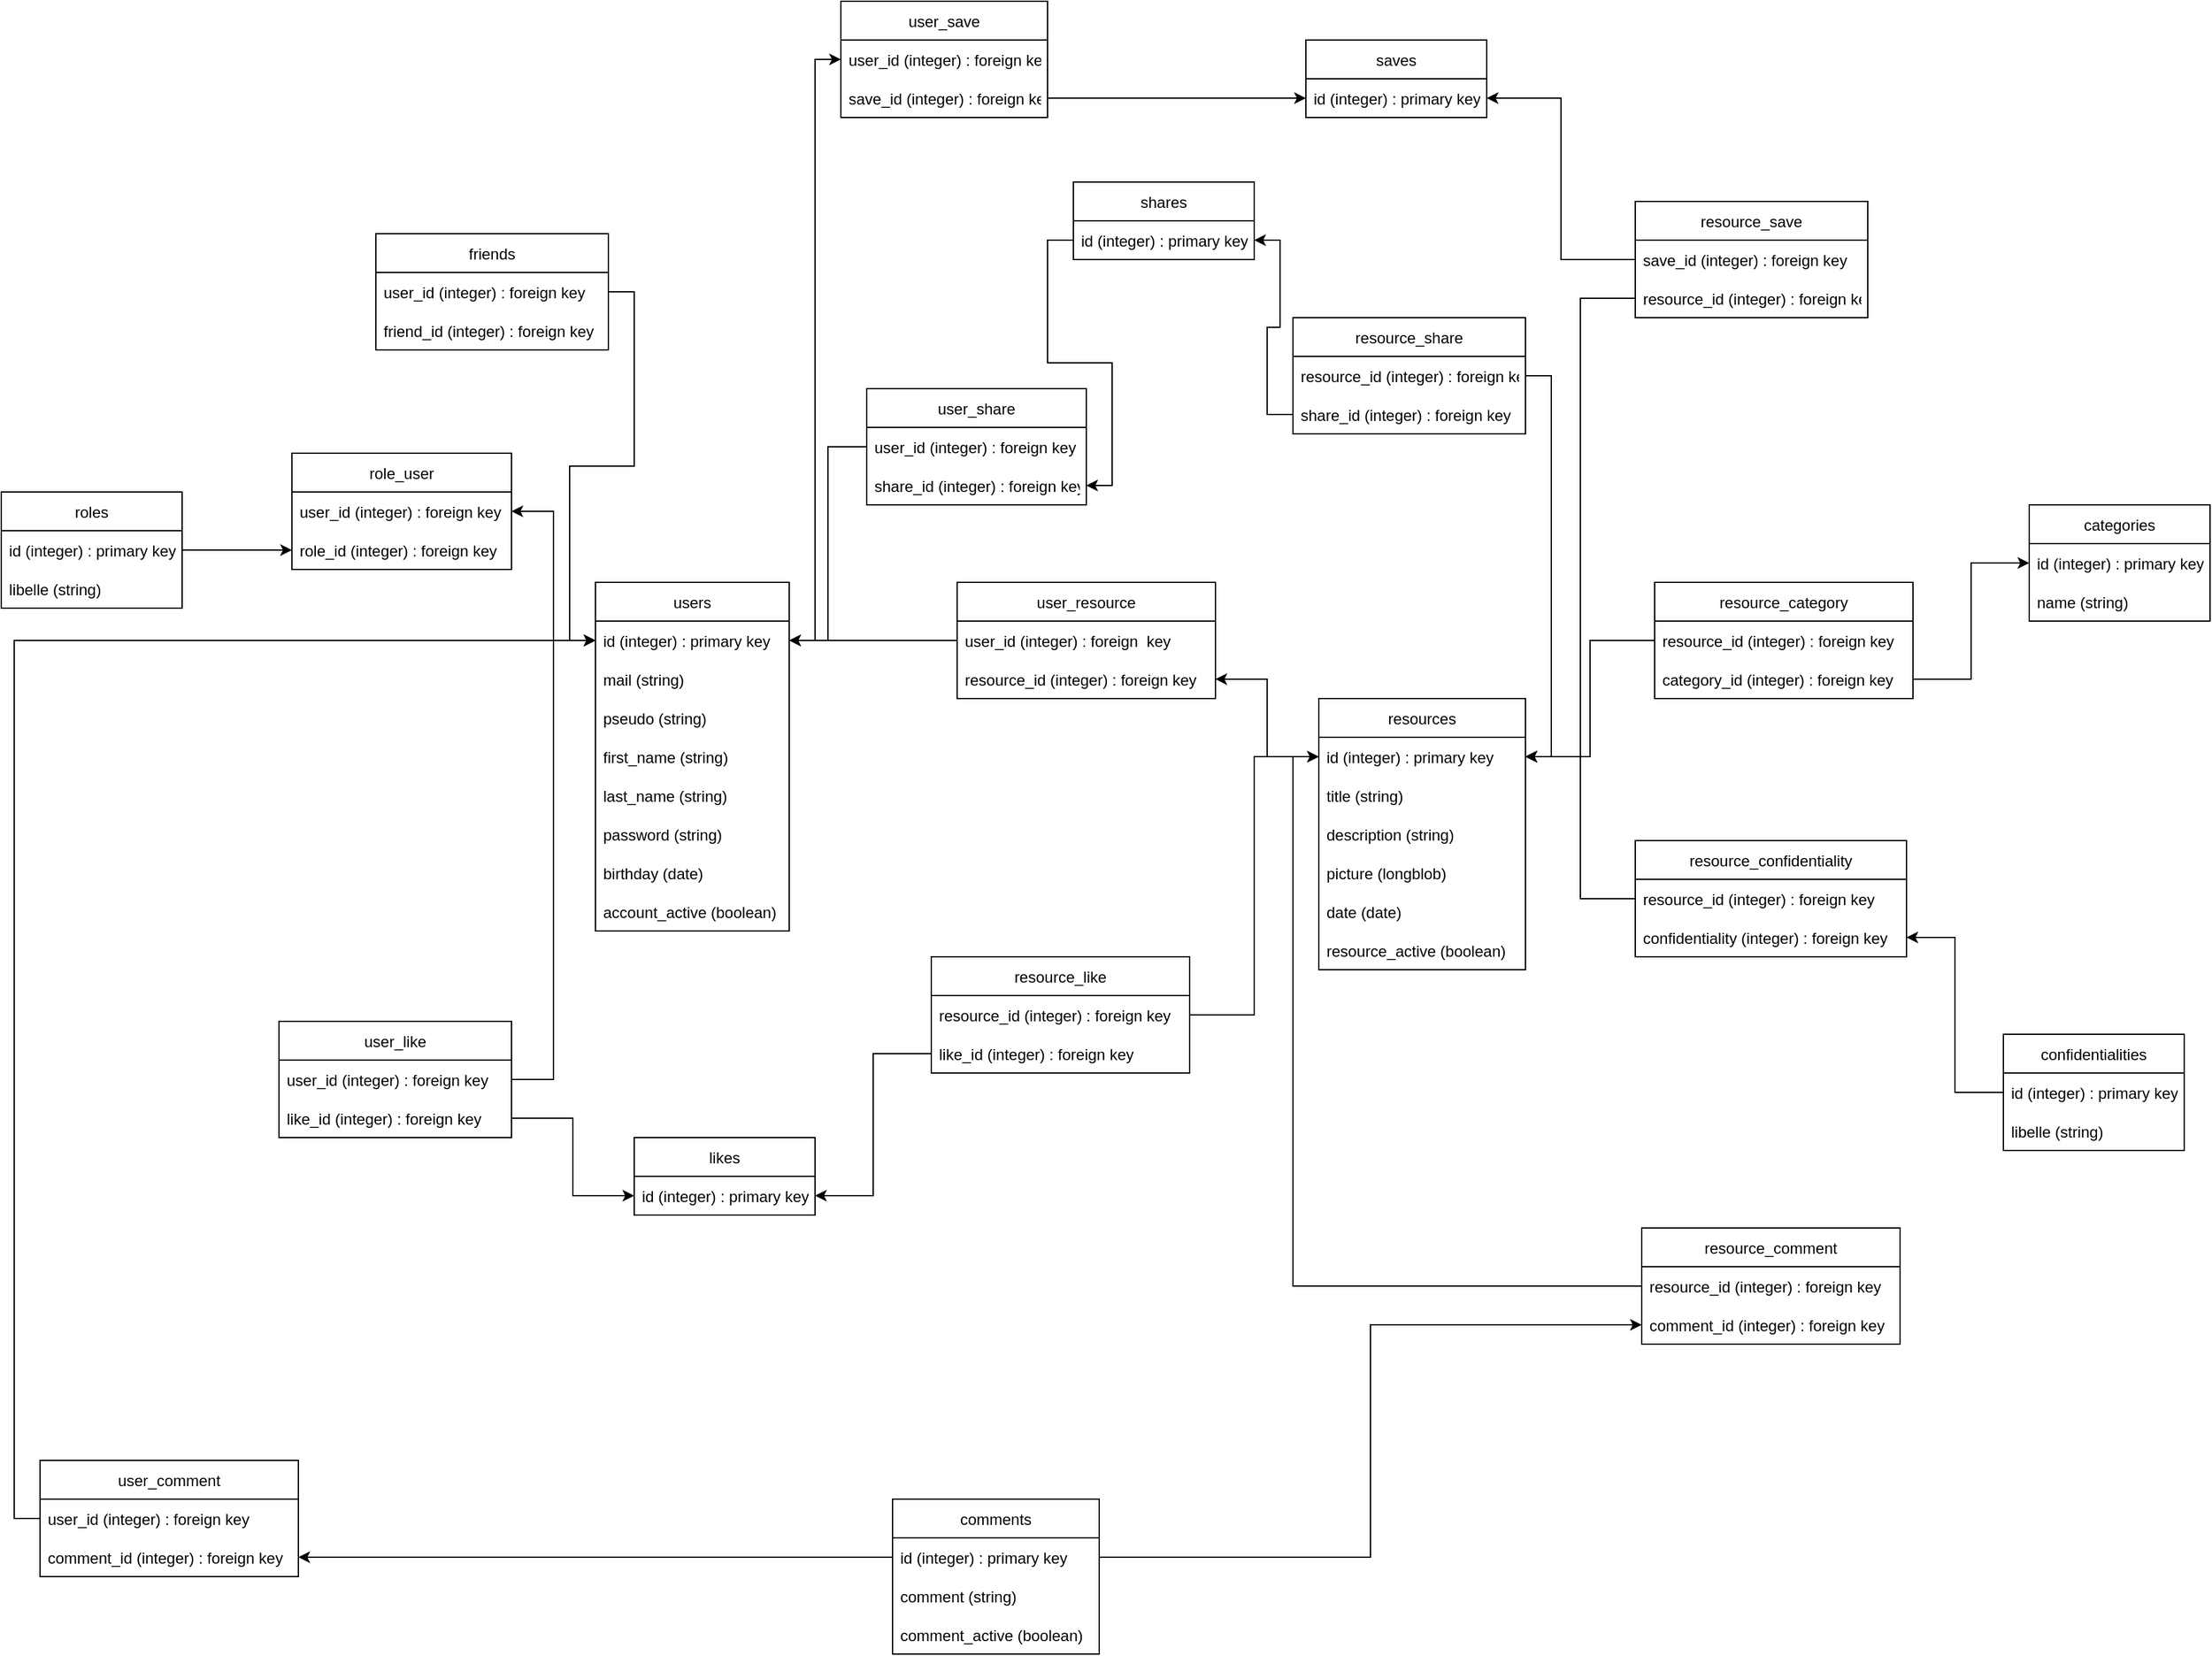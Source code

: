 <mxfile version="20.5.3" type="github">
  <diagram id="yBaHxYRyqihLKzCcpQLK" name="Page-1">
    <mxGraphModel dx="1896" dy="1029" grid="1" gridSize="10" guides="1" tooltips="1" connect="1" arrows="1" fold="1" page="1" pageScale="1" pageWidth="2339" pageHeight="3300" math="0" shadow="0">
      <root>
        <mxCell id="0" />
        <mxCell id="1" parent="0" />
        <mxCell id="g25fQMdyrHoz-TmWsy70-66" value="&#xa;roles&#xa;" style="swimlane;fontStyle=0;childLayout=stackLayout;horizontal=1;startSize=30;horizontalStack=0;resizeParent=1;resizeParentMax=0;resizeLast=0;collapsible=1;marginBottom=0;" parent="1" vertex="1">
          <mxGeometry x="270" y="400" width="140" height="90" as="geometry" />
        </mxCell>
        <mxCell id="g25fQMdyrHoz-TmWsy70-67" value="id (integer) : primary key" style="text;strokeColor=none;fillColor=none;align=left;verticalAlign=middle;spacingLeft=4;spacingRight=4;overflow=hidden;points=[[0,0.5],[1,0.5]];portConstraint=eastwest;rotatable=0;" parent="g25fQMdyrHoz-TmWsy70-66" vertex="1">
          <mxGeometry y="30" width="140" height="30" as="geometry" />
        </mxCell>
        <mxCell id="g25fQMdyrHoz-TmWsy70-68" value="libelle (string)" style="text;strokeColor=none;fillColor=none;align=left;verticalAlign=middle;spacingLeft=4;spacingRight=4;overflow=hidden;points=[[0,0.5],[1,0.5]];portConstraint=eastwest;rotatable=0;" parent="g25fQMdyrHoz-TmWsy70-66" vertex="1">
          <mxGeometry y="60" width="140" height="30" as="geometry" />
        </mxCell>
        <mxCell id="g25fQMdyrHoz-TmWsy70-70" value="&#xa;role_user&#xa;" style="swimlane;fontStyle=0;childLayout=stackLayout;horizontal=1;startSize=30;horizontalStack=0;resizeParent=1;resizeParentMax=0;resizeLast=0;collapsible=1;marginBottom=0;" parent="1" vertex="1">
          <mxGeometry x="495" y="370" width="170" height="90" as="geometry" />
        </mxCell>
        <mxCell id="g25fQMdyrHoz-TmWsy70-71" value="user_id (integer) : foreign key" style="text;strokeColor=none;fillColor=none;align=left;verticalAlign=middle;spacingLeft=4;spacingRight=4;overflow=hidden;points=[[0,0.5],[1,0.5]];portConstraint=eastwest;rotatable=0;" parent="g25fQMdyrHoz-TmWsy70-70" vertex="1">
          <mxGeometry y="30" width="170" height="30" as="geometry" />
        </mxCell>
        <mxCell id="g25fQMdyrHoz-TmWsy70-72" value="role_id (integer) : foreign key" style="text;strokeColor=none;fillColor=none;align=left;verticalAlign=middle;spacingLeft=4;spacingRight=4;overflow=hidden;points=[[0,0.5],[1,0.5]];portConstraint=eastwest;rotatable=0;" parent="g25fQMdyrHoz-TmWsy70-70" vertex="1">
          <mxGeometry y="60" width="170" height="30" as="geometry" />
        </mxCell>
        <mxCell id="g25fQMdyrHoz-TmWsy70-73" style="edgeStyle=orthogonalEdgeStyle;rounded=0;orthogonalLoop=1;jettySize=auto;html=1;exitX=1;exitY=0.5;exitDx=0;exitDy=0;entryX=0;entryY=0.5;entryDx=0;entryDy=0;" parent="1" source="g25fQMdyrHoz-TmWsy70-67" target="g25fQMdyrHoz-TmWsy70-72" edge="1">
          <mxGeometry relative="1" as="geometry" />
        </mxCell>
        <mxCell id="g25fQMdyrHoz-TmWsy70-74" value="users" style="swimlane;fontStyle=0;childLayout=stackLayout;horizontal=1;startSize=30;horizontalStack=0;resizeParent=1;resizeParentMax=0;resizeLast=0;collapsible=1;marginBottom=0;" parent="1" vertex="1">
          <mxGeometry x="730" y="470" width="150" height="270" as="geometry" />
        </mxCell>
        <mxCell id="g25fQMdyrHoz-TmWsy70-75" value="id (integer) : primary key    " style="text;strokeColor=none;fillColor=none;align=left;verticalAlign=middle;spacingLeft=4;spacingRight=4;overflow=hidden;points=[[0,0.5],[1,0.5]];portConstraint=eastwest;rotatable=0;" parent="g25fQMdyrHoz-TmWsy70-74" vertex="1">
          <mxGeometry y="30" width="150" height="30" as="geometry" />
        </mxCell>
        <mxCell id="g25fQMdyrHoz-TmWsy70-76" value="mail (string)" style="text;strokeColor=none;fillColor=none;align=left;verticalAlign=middle;spacingLeft=4;spacingRight=4;overflow=hidden;points=[[0,0.5],[1,0.5]];portConstraint=eastwest;rotatable=0;" parent="g25fQMdyrHoz-TmWsy70-74" vertex="1">
          <mxGeometry y="60" width="150" height="30" as="geometry" />
        </mxCell>
        <mxCell id="g25fQMdyrHoz-TmWsy70-77" value="pseudo (string)" style="text;strokeColor=none;fillColor=none;align=left;verticalAlign=middle;spacingLeft=4;spacingRight=4;overflow=hidden;points=[[0,0.5],[1,0.5]];portConstraint=eastwest;rotatable=0;" parent="g25fQMdyrHoz-TmWsy70-74" vertex="1">
          <mxGeometry y="90" width="150" height="30" as="geometry" />
        </mxCell>
        <mxCell id="g25fQMdyrHoz-TmWsy70-86" value="first_name (string)" style="text;strokeColor=none;fillColor=none;align=left;verticalAlign=middle;spacingLeft=4;spacingRight=4;overflow=hidden;points=[[0,0.5],[1,0.5]];portConstraint=eastwest;rotatable=0;" parent="g25fQMdyrHoz-TmWsy70-74" vertex="1">
          <mxGeometry y="120" width="150" height="30" as="geometry" />
        </mxCell>
        <mxCell id="g25fQMdyrHoz-TmWsy70-87" value="last_name (string)" style="text;strokeColor=none;fillColor=none;align=left;verticalAlign=middle;spacingLeft=4;spacingRight=4;overflow=hidden;points=[[0,0.5],[1,0.5]];portConstraint=eastwest;rotatable=0;" parent="g25fQMdyrHoz-TmWsy70-74" vertex="1">
          <mxGeometry y="150" width="150" height="30" as="geometry" />
        </mxCell>
        <mxCell id="g25fQMdyrHoz-TmWsy70-88" value="password (string)" style="text;strokeColor=none;fillColor=none;align=left;verticalAlign=middle;spacingLeft=4;spacingRight=4;overflow=hidden;points=[[0,0.5],[1,0.5]];portConstraint=eastwest;rotatable=0;" parent="g25fQMdyrHoz-TmWsy70-74" vertex="1">
          <mxGeometry y="180" width="150" height="30" as="geometry" />
        </mxCell>
        <mxCell id="g25fQMdyrHoz-TmWsy70-89" value="birthday (date)" style="text;strokeColor=none;fillColor=none;align=left;verticalAlign=middle;spacingLeft=4;spacingRight=4;overflow=hidden;points=[[0,0.5],[1,0.5]];portConstraint=eastwest;rotatable=0;" parent="g25fQMdyrHoz-TmWsy70-74" vertex="1">
          <mxGeometry y="210" width="150" height="30" as="geometry" />
        </mxCell>
        <mxCell id="g25fQMdyrHoz-TmWsy70-90" value="account_active (boolean)" style="text;strokeColor=none;fillColor=none;align=left;verticalAlign=middle;spacingLeft=4;spacingRight=4;overflow=hidden;points=[[0,0.5],[1,0.5]];portConstraint=eastwest;rotatable=0;" parent="g25fQMdyrHoz-TmWsy70-74" vertex="1">
          <mxGeometry y="240" width="150" height="30" as="geometry" />
        </mxCell>
        <mxCell id="g25fQMdyrHoz-TmWsy70-91" style="edgeStyle=orthogonalEdgeStyle;rounded=0;orthogonalLoop=1;jettySize=auto;html=1;exitX=0;exitY=0.5;exitDx=0;exitDy=0;entryX=1;entryY=0.5;entryDx=0;entryDy=0;" parent="1" source="g25fQMdyrHoz-TmWsy70-75" target="g25fQMdyrHoz-TmWsy70-70" edge="1">
          <mxGeometry relative="1" as="geometry" />
        </mxCell>
        <mxCell id="g25fQMdyrHoz-TmWsy70-92" value="user_resource" style="swimlane;fontStyle=0;childLayout=stackLayout;horizontal=1;startSize=30;horizontalStack=0;resizeParent=1;resizeParentMax=0;resizeLast=0;collapsible=1;marginBottom=0;" parent="1" vertex="1">
          <mxGeometry x="1010" y="470" width="200" height="90" as="geometry" />
        </mxCell>
        <mxCell id="g25fQMdyrHoz-TmWsy70-93" value="user_id (integer) : foreign  key" style="text;strokeColor=none;fillColor=none;align=left;verticalAlign=middle;spacingLeft=4;spacingRight=4;overflow=hidden;points=[[0,0.5],[1,0.5]];portConstraint=eastwest;rotatable=0;" parent="g25fQMdyrHoz-TmWsy70-92" vertex="1">
          <mxGeometry y="30" width="200" height="30" as="geometry" />
        </mxCell>
        <mxCell id="g25fQMdyrHoz-TmWsy70-94" value="resource_id (integer) : foreign key" style="text;strokeColor=none;fillColor=none;align=left;verticalAlign=middle;spacingLeft=4;spacingRight=4;overflow=hidden;points=[[0,0.5],[1,0.5]];portConstraint=eastwest;rotatable=0;" parent="g25fQMdyrHoz-TmWsy70-92" vertex="1">
          <mxGeometry y="60" width="200" height="30" as="geometry" />
        </mxCell>
        <mxCell id="g25fQMdyrHoz-TmWsy70-96" style="edgeStyle=orthogonalEdgeStyle;rounded=0;orthogonalLoop=1;jettySize=auto;html=1;exitX=0;exitY=0.5;exitDx=0;exitDy=0;entryX=1;entryY=0.5;entryDx=0;entryDy=0;" parent="1" source="g25fQMdyrHoz-TmWsy70-93" target="g25fQMdyrHoz-TmWsy70-75" edge="1">
          <mxGeometry relative="1" as="geometry" />
        </mxCell>
        <mxCell id="g25fQMdyrHoz-TmWsy70-97" value="resources" style="swimlane;fontStyle=0;childLayout=stackLayout;horizontal=1;startSize=30;horizontalStack=0;resizeParent=1;resizeParentMax=0;resizeLast=0;collapsible=1;marginBottom=0;" parent="1" vertex="1">
          <mxGeometry x="1290" y="560" width="160" height="210" as="geometry" />
        </mxCell>
        <mxCell id="g25fQMdyrHoz-TmWsy70-98" value="id (integer) : primary key" style="text;strokeColor=none;fillColor=none;align=left;verticalAlign=middle;spacingLeft=4;spacingRight=4;overflow=hidden;points=[[0,0.5],[1,0.5]];portConstraint=eastwest;rotatable=0;" parent="g25fQMdyrHoz-TmWsy70-97" vertex="1">
          <mxGeometry y="30" width="160" height="30" as="geometry" />
        </mxCell>
        <mxCell id="g25fQMdyrHoz-TmWsy70-99" value="title (string)" style="text;strokeColor=none;fillColor=none;align=left;verticalAlign=middle;spacingLeft=4;spacingRight=4;overflow=hidden;points=[[0,0.5],[1,0.5]];portConstraint=eastwest;rotatable=0;" parent="g25fQMdyrHoz-TmWsy70-97" vertex="1">
          <mxGeometry y="60" width="160" height="30" as="geometry" />
        </mxCell>
        <mxCell id="g25fQMdyrHoz-TmWsy70-100" value="description (string)" style="text;strokeColor=none;fillColor=none;align=left;verticalAlign=middle;spacingLeft=4;spacingRight=4;overflow=hidden;points=[[0,0.5],[1,0.5]];portConstraint=eastwest;rotatable=0;" parent="g25fQMdyrHoz-TmWsy70-97" vertex="1">
          <mxGeometry y="90" width="160" height="30" as="geometry" />
        </mxCell>
        <mxCell id="g25fQMdyrHoz-TmWsy70-101" value="picture (longblob)" style="text;strokeColor=none;fillColor=none;align=left;verticalAlign=middle;spacingLeft=4;spacingRight=4;overflow=hidden;points=[[0,0.5],[1,0.5]];portConstraint=eastwest;rotatable=0;" parent="g25fQMdyrHoz-TmWsy70-97" vertex="1">
          <mxGeometry y="120" width="160" height="30" as="geometry" />
        </mxCell>
        <mxCell id="g25fQMdyrHoz-TmWsy70-102" value="date (date)" style="text;strokeColor=none;fillColor=none;align=left;verticalAlign=middle;spacingLeft=4;spacingRight=4;overflow=hidden;points=[[0,0.5],[1,0.5]];portConstraint=eastwest;rotatable=0;" parent="g25fQMdyrHoz-TmWsy70-97" vertex="1">
          <mxGeometry y="150" width="160" height="30" as="geometry" />
        </mxCell>
        <mxCell id="g25fQMdyrHoz-TmWsy70-103" value="resource_active (boolean)" style="text;strokeColor=none;fillColor=none;align=left;verticalAlign=middle;spacingLeft=4;spacingRight=4;overflow=hidden;points=[[0,0.5],[1,0.5]];portConstraint=eastwest;rotatable=0;" parent="g25fQMdyrHoz-TmWsy70-97" vertex="1">
          <mxGeometry y="180" width="160" height="30" as="geometry" />
        </mxCell>
        <mxCell id="g25fQMdyrHoz-TmWsy70-104" style="edgeStyle=orthogonalEdgeStyle;rounded=0;orthogonalLoop=1;jettySize=auto;html=1;exitX=0;exitY=0.5;exitDx=0;exitDy=0;entryX=1;entryY=0.5;entryDx=0;entryDy=0;" parent="1" source="g25fQMdyrHoz-TmWsy70-98" target="g25fQMdyrHoz-TmWsy70-94" edge="1">
          <mxGeometry relative="1" as="geometry" />
        </mxCell>
        <mxCell id="g25fQMdyrHoz-TmWsy70-105" value="resource_category" style="swimlane;fontStyle=0;childLayout=stackLayout;horizontal=1;startSize=30;horizontalStack=0;resizeParent=1;resizeParentMax=0;resizeLast=0;collapsible=1;marginBottom=0;" parent="1" vertex="1">
          <mxGeometry x="1550" y="470" width="200" height="90" as="geometry" />
        </mxCell>
        <mxCell id="g25fQMdyrHoz-TmWsy70-106" value="resource_id (integer) : foreign key" style="text;strokeColor=none;fillColor=none;align=left;verticalAlign=middle;spacingLeft=4;spacingRight=4;overflow=hidden;points=[[0,0.5],[1,0.5]];portConstraint=eastwest;rotatable=0;" parent="g25fQMdyrHoz-TmWsy70-105" vertex="1">
          <mxGeometry y="30" width="200" height="30" as="geometry" />
        </mxCell>
        <mxCell id="g25fQMdyrHoz-TmWsy70-107" value="category_id (integer) : foreign key" style="text;strokeColor=none;fillColor=none;align=left;verticalAlign=middle;spacingLeft=4;spacingRight=4;overflow=hidden;points=[[0,0.5],[1,0.5]];portConstraint=eastwest;rotatable=0;" parent="g25fQMdyrHoz-TmWsy70-105" vertex="1">
          <mxGeometry y="60" width="200" height="30" as="geometry" />
        </mxCell>
        <mxCell id="g25fQMdyrHoz-TmWsy70-110" value="categories" style="swimlane;fontStyle=0;childLayout=stackLayout;horizontal=1;startSize=30;horizontalStack=0;resizeParent=1;resizeParentMax=0;resizeLast=0;collapsible=1;marginBottom=0;" parent="1" vertex="1">
          <mxGeometry x="1840" y="410" width="140" height="90" as="geometry" />
        </mxCell>
        <mxCell id="g25fQMdyrHoz-TmWsy70-111" value="id (integer) : primary key" style="text;strokeColor=none;fillColor=none;align=left;verticalAlign=middle;spacingLeft=4;spacingRight=4;overflow=hidden;points=[[0,0.5],[1,0.5]];portConstraint=eastwest;rotatable=0;" parent="g25fQMdyrHoz-TmWsy70-110" vertex="1">
          <mxGeometry y="30" width="140" height="30" as="geometry" />
        </mxCell>
        <mxCell id="g25fQMdyrHoz-TmWsy70-112" value="name (string)" style="text;strokeColor=none;fillColor=none;align=left;verticalAlign=middle;spacingLeft=4;spacingRight=4;overflow=hidden;points=[[0,0.5],[1,0.5]];portConstraint=eastwest;rotatable=0;" parent="g25fQMdyrHoz-TmWsy70-110" vertex="1">
          <mxGeometry y="60" width="140" height="30" as="geometry" />
        </mxCell>
        <mxCell id="g25fQMdyrHoz-TmWsy70-114" style="edgeStyle=orthogonalEdgeStyle;rounded=0;orthogonalLoop=1;jettySize=auto;html=1;exitX=1;exitY=0.5;exitDx=0;exitDy=0;entryX=0;entryY=0.5;entryDx=0;entryDy=0;" parent="1" source="g25fQMdyrHoz-TmWsy70-107" target="g25fQMdyrHoz-TmWsy70-110" edge="1">
          <mxGeometry relative="1" as="geometry" />
        </mxCell>
        <mxCell id="g25fQMdyrHoz-TmWsy70-115" value="resource_confidentiality" style="swimlane;fontStyle=0;childLayout=stackLayout;horizontal=1;startSize=30;horizontalStack=0;resizeParent=1;resizeParentMax=0;resizeLast=0;collapsible=1;marginBottom=0;" parent="1" vertex="1">
          <mxGeometry x="1535" y="670" width="210" height="90" as="geometry" />
        </mxCell>
        <mxCell id="g25fQMdyrHoz-TmWsy70-116" value="resource_id (integer) : foreign key" style="text;strokeColor=none;fillColor=none;align=left;verticalAlign=middle;spacingLeft=4;spacingRight=4;overflow=hidden;points=[[0,0.5],[1,0.5]];portConstraint=eastwest;rotatable=0;" parent="g25fQMdyrHoz-TmWsy70-115" vertex="1">
          <mxGeometry y="30" width="210" height="30" as="geometry" />
        </mxCell>
        <mxCell id="g25fQMdyrHoz-TmWsy70-117" value="confidentiality (integer) : foreign key" style="text;strokeColor=none;fillColor=none;align=left;verticalAlign=middle;spacingLeft=4;spacingRight=4;overflow=hidden;points=[[0,0.5],[1,0.5]];portConstraint=eastwest;rotatable=0;" parent="g25fQMdyrHoz-TmWsy70-115" vertex="1">
          <mxGeometry y="60" width="210" height="30" as="geometry" />
        </mxCell>
        <mxCell id="g25fQMdyrHoz-TmWsy70-119" style="edgeStyle=orthogonalEdgeStyle;rounded=0;orthogonalLoop=1;jettySize=auto;html=1;exitX=0;exitY=0.5;exitDx=0;exitDy=0;entryX=1;entryY=0.5;entryDx=0;entryDy=0;" parent="1" source="g25fQMdyrHoz-TmWsy70-116" target="g25fQMdyrHoz-TmWsy70-98" edge="1">
          <mxGeometry relative="1" as="geometry" />
        </mxCell>
        <mxCell id="g25fQMdyrHoz-TmWsy70-120" value="confidentialities" style="swimlane;fontStyle=0;childLayout=stackLayout;horizontal=1;startSize=30;horizontalStack=0;resizeParent=1;resizeParentMax=0;resizeLast=0;collapsible=1;marginBottom=0;" parent="1" vertex="1">
          <mxGeometry x="1820" y="820" width="140" height="90" as="geometry" />
        </mxCell>
        <mxCell id="g25fQMdyrHoz-TmWsy70-121" value="id (integer) : primary key" style="text;strokeColor=none;fillColor=none;align=left;verticalAlign=middle;spacingLeft=4;spacingRight=4;overflow=hidden;points=[[0,0.5],[1,0.5]];portConstraint=eastwest;rotatable=0;" parent="g25fQMdyrHoz-TmWsy70-120" vertex="1">
          <mxGeometry y="30" width="140" height="30" as="geometry" />
        </mxCell>
        <mxCell id="g25fQMdyrHoz-TmWsy70-122" value="libelle (string)" style="text;strokeColor=none;fillColor=none;align=left;verticalAlign=middle;spacingLeft=4;spacingRight=4;overflow=hidden;points=[[0,0.5],[1,0.5]];portConstraint=eastwest;rotatable=0;" parent="g25fQMdyrHoz-TmWsy70-120" vertex="1">
          <mxGeometry y="60" width="140" height="30" as="geometry" />
        </mxCell>
        <mxCell id="g25fQMdyrHoz-TmWsy70-124" style="edgeStyle=orthogonalEdgeStyle;rounded=0;orthogonalLoop=1;jettySize=auto;html=1;exitX=0;exitY=0.5;exitDx=0;exitDy=0;entryX=1;entryY=0.5;entryDx=0;entryDy=0;" parent="1" source="g25fQMdyrHoz-TmWsy70-121" target="g25fQMdyrHoz-TmWsy70-117" edge="1">
          <mxGeometry relative="1" as="geometry" />
        </mxCell>
        <mxCell id="g25fQMdyrHoz-TmWsy70-125" style="edgeStyle=orthogonalEdgeStyle;rounded=0;orthogonalLoop=1;jettySize=auto;html=1;exitX=0;exitY=0.5;exitDx=0;exitDy=0;entryX=1;entryY=0.5;entryDx=0;entryDy=0;" parent="1" source="g25fQMdyrHoz-TmWsy70-106" target="g25fQMdyrHoz-TmWsy70-98" edge="1">
          <mxGeometry relative="1" as="geometry" />
        </mxCell>
        <mxCell id="g25fQMdyrHoz-TmWsy70-126" value="user_comment" style="swimlane;fontStyle=0;childLayout=stackLayout;horizontal=1;startSize=30;horizontalStack=0;resizeParent=1;resizeParentMax=0;resizeLast=0;collapsible=1;marginBottom=0;" parent="1" vertex="1">
          <mxGeometry x="300" y="1150" width="200" height="90" as="geometry" />
        </mxCell>
        <mxCell id="g25fQMdyrHoz-TmWsy70-127" value="user_id (integer) : foreign key" style="text;strokeColor=none;fillColor=none;align=left;verticalAlign=middle;spacingLeft=4;spacingRight=4;overflow=hidden;points=[[0,0.5],[1,0.5]];portConstraint=eastwest;rotatable=0;" parent="g25fQMdyrHoz-TmWsy70-126" vertex="1">
          <mxGeometry y="30" width="200" height="30" as="geometry" />
        </mxCell>
        <mxCell id="g25fQMdyrHoz-TmWsy70-128" value="comment_id (integer) : foreign key" style="text;strokeColor=none;fillColor=none;align=left;verticalAlign=middle;spacingLeft=4;spacingRight=4;overflow=hidden;points=[[0,0.5],[1,0.5]];portConstraint=eastwest;rotatable=0;" parent="g25fQMdyrHoz-TmWsy70-126" vertex="1">
          <mxGeometry y="60" width="200" height="30" as="geometry" />
        </mxCell>
        <mxCell id="g25fQMdyrHoz-TmWsy70-130" style="edgeStyle=orthogonalEdgeStyle;rounded=0;orthogonalLoop=1;jettySize=auto;html=1;exitX=0;exitY=0.5;exitDx=0;exitDy=0;entryX=0;entryY=0.5;entryDx=0;entryDy=0;" parent="1" source="g25fQMdyrHoz-TmWsy70-127" target="g25fQMdyrHoz-TmWsy70-75" edge="1">
          <mxGeometry relative="1" as="geometry" />
        </mxCell>
        <mxCell id="g25fQMdyrHoz-TmWsy70-131" value="resource_comment" style="swimlane;fontStyle=0;childLayout=stackLayout;horizontal=1;startSize=30;horizontalStack=0;resizeParent=1;resizeParentMax=0;resizeLast=0;collapsible=1;marginBottom=0;" parent="1" vertex="1">
          <mxGeometry x="1540" y="970" width="200" height="90" as="geometry" />
        </mxCell>
        <mxCell id="g25fQMdyrHoz-TmWsy70-132" value="resource_id (integer) : foreign key" style="text;strokeColor=none;fillColor=none;align=left;verticalAlign=middle;spacingLeft=4;spacingRight=4;overflow=hidden;points=[[0,0.5],[1,0.5]];portConstraint=eastwest;rotatable=0;" parent="g25fQMdyrHoz-TmWsy70-131" vertex="1">
          <mxGeometry y="30" width="200" height="30" as="geometry" />
        </mxCell>
        <mxCell id="g25fQMdyrHoz-TmWsy70-133" value="comment_id (integer) : foreign key" style="text;strokeColor=none;fillColor=none;align=left;verticalAlign=middle;spacingLeft=4;spacingRight=4;overflow=hidden;points=[[0,0.5],[1,0.5]];portConstraint=eastwest;rotatable=0;" parent="g25fQMdyrHoz-TmWsy70-131" vertex="1">
          <mxGeometry y="60" width="200" height="30" as="geometry" />
        </mxCell>
        <mxCell id="g25fQMdyrHoz-TmWsy70-135" style="edgeStyle=orthogonalEdgeStyle;rounded=0;orthogonalLoop=1;jettySize=auto;html=1;exitX=0;exitY=0.5;exitDx=0;exitDy=0;entryX=0;entryY=0.5;entryDx=0;entryDy=0;" parent="1" source="g25fQMdyrHoz-TmWsy70-132" target="g25fQMdyrHoz-TmWsy70-98" edge="1">
          <mxGeometry relative="1" as="geometry" />
        </mxCell>
        <mxCell id="g25fQMdyrHoz-TmWsy70-136" value="comments" style="swimlane;fontStyle=0;childLayout=stackLayout;horizontal=1;startSize=30;horizontalStack=0;resizeParent=1;resizeParentMax=0;resizeLast=0;collapsible=1;marginBottom=0;" parent="1" vertex="1">
          <mxGeometry x="960" y="1180" width="160" height="120" as="geometry" />
        </mxCell>
        <mxCell id="g25fQMdyrHoz-TmWsy70-137" value="id (integer) : primary key" style="text;strokeColor=none;fillColor=none;align=left;verticalAlign=middle;spacingLeft=4;spacingRight=4;overflow=hidden;points=[[0,0.5],[1,0.5]];portConstraint=eastwest;rotatable=0;" parent="g25fQMdyrHoz-TmWsy70-136" vertex="1">
          <mxGeometry y="30" width="160" height="30" as="geometry" />
        </mxCell>
        <mxCell id="g25fQMdyrHoz-TmWsy70-138" value="comment (string)" style="text;strokeColor=none;fillColor=none;align=left;verticalAlign=middle;spacingLeft=4;spacingRight=4;overflow=hidden;points=[[0,0.5],[1,0.5]];portConstraint=eastwest;rotatable=0;" parent="g25fQMdyrHoz-TmWsy70-136" vertex="1">
          <mxGeometry y="60" width="160" height="30" as="geometry" />
        </mxCell>
        <mxCell id="g25fQMdyrHoz-TmWsy70-139" value="comment_active (boolean)" style="text;strokeColor=none;fillColor=none;align=left;verticalAlign=middle;spacingLeft=4;spacingRight=4;overflow=hidden;points=[[0,0.5],[1,0.5]];portConstraint=eastwest;rotatable=0;" parent="g25fQMdyrHoz-TmWsy70-136" vertex="1">
          <mxGeometry y="90" width="160" height="30" as="geometry" />
        </mxCell>
        <mxCell id="g25fQMdyrHoz-TmWsy70-140" style="edgeStyle=orthogonalEdgeStyle;rounded=0;orthogonalLoop=1;jettySize=auto;html=1;exitX=0;exitY=0.5;exitDx=0;exitDy=0;entryX=1;entryY=0.5;entryDx=0;entryDy=0;" parent="1" source="g25fQMdyrHoz-TmWsy70-137" target="g25fQMdyrHoz-TmWsy70-128" edge="1">
          <mxGeometry relative="1" as="geometry" />
        </mxCell>
        <mxCell id="g25fQMdyrHoz-TmWsy70-141" style="edgeStyle=orthogonalEdgeStyle;rounded=0;orthogonalLoop=1;jettySize=auto;html=1;exitX=1;exitY=0.5;exitDx=0;exitDy=0;entryX=0;entryY=0.5;entryDx=0;entryDy=0;" parent="1" source="g25fQMdyrHoz-TmWsy70-137" target="g25fQMdyrHoz-TmWsy70-133" edge="1">
          <mxGeometry relative="1" as="geometry" />
        </mxCell>
        <mxCell id="g25fQMdyrHoz-TmWsy70-146" value="likes" style="swimlane;fontStyle=0;childLayout=stackLayout;horizontal=1;startSize=30;horizontalStack=0;resizeParent=1;resizeParentMax=0;resizeLast=0;collapsible=1;marginBottom=0;" parent="1" vertex="1">
          <mxGeometry x="760" y="900" width="140" height="60" as="geometry" />
        </mxCell>
        <mxCell id="g25fQMdyrHoz-TmWsy70-147" value="id (integer) : primary key" style="text;strokeColor=none;fillColor=none;align=left;verticalAlign=middle;spacingLeft=4;spacingRight=4;overflow=hidden;points=[[0,0.5],[1,0.5]];portConstraint=eastwest;rotatable=0;" parent="g25fQMdyrHoz-TmWsy70-146" vertex="1">
          <mxGeometry y="30" width="140" height="30" as="geometry" />
        </mxCell>
        <mxCell id="g25fQMdyrHoz-TmWsy70-150" value="resource_like" style="swimlane;fontStyle=0;childLayout=stackLayout;horizontal=1;startSize=30;horizontalStack=0;resizeParent=1;resizeParentMax=0;resizeLast=0;collapsible=1;marginBottom=0;" parent="1" vertex="1">
          <mxGeometry x="990" y="760" width="200" height="90" as="geometry" />
        </mxCell>
        <mxCell id="g25fQMdyrHoz-TmWsy70-151" value="resource_id (integer) : foreign key" style="text;strokeColor=none;fillColor=none;align=left;verticalAlign=middle;spacingLeft=4;spacingRight=4;overflow=hidden;points=[[0,0.5],[1,0.5]];portConstraint=eastwest;rotatable=0;" parent="g25fQMdyrHoz-TmWsy70-150" vertex="1">
          <mxGeometry y="30" width="200" height="30" as="geometry" />
        </mxCell>
        <mxCell id="g25fQMdyrHoz-TmWsy70-152" value="like_id (integer) : foreign key" style="text;strokeColor=none;fillColor=none;align=left;verticalAlign=middle;spacingLeft=4;spacingRight=4;overflow=hidden;points=[[0,0.5],[1,0.5]];portConstraint=eastwest;rotatable=0;" parent="g25fQMdyrHoz-TmWsy70-150" vertex="1">
          <mxGeometry y="60" width="200" height="30" as="geometry" />
        </mxCell>
        <mxCell id="g25fQMdyrHoz-TmWsy70-162" style="edgeStyle=orthogonalEdgeStyle;rounded=0;orthogonalLoop=1;jettySize=auto;html=1;exitX=1;exitY=0.5;exitDx=0;exitDy=0;entryX=0;entryY=0.5;entryDx=0;entryDy=0;" parent="1" source="g25fQMdyrHoz-TmWsy70-154" target="g25fQMdyrHoz-TmWsy70-75" edge="1">
          <mxGeometry relative="1" as="geometry" />
        </mxCell>
        <mxCell id="g25fQMdyrHoz-TmWsy70-154" value="user_like" style="swimlane;fontStyle=0;childLayout=stackLayout;horizontal=1;startSize=30;horizontalStack=0;resizeParent=1;resizeParentMax=0;resizeLast=0;collapsible=1;marginBottom=0;" parent="1" vertex="1">
          <mxGeometry x="485" y="810" width="180" height="90" as="geometry" />
        </mxCell>
        <mxCell id="g25fQMdyrHoz-TmWsy70-155" value="user_id (integer) : foreign key" style="text;strokeColor=none;fillColor=none;align=left;verticalAlign=middle;spacingLeft=4;spacingRight=4;overflow=hidden;points=[[0,0.5],[1,0.5]];portConstraint=eastwest;rotatable=0;" parent="g25fQMdyrHoz-TmWsy70-154" vertex="1">
          <mxGeometry y="30" width="180" height="30" as="geometry" />
        </mxCell>
        <mxCell id="g25fQMdyrHoz-TmWsy70-157" value="like_id (integer) : foreign key" style="text;strokeColor=none;fillColor=none;align=left;verticalAlign=middle;spacingLeft=4;spacingRight=4;overflow=hidden;points=[[0,0.5],[1,0.5]];portConstraint=eastwest;rotatable=0;" parent="g25fQMdyrHoz-TmWsy70-154" vertex="1">
          <mxGeometry y="60" width="180" height="30" as="geometry" />
        </mxCell>
        <mxCell id="g25fQMdyrHoz-TmWsy70-158" style="edgeStyle=orthogonalEdgeStyle;rounded=0;orthogonalLoop=1;jettySize=auto;html=1;exitX=1;exitY=0.5;exitDx=0;exitDy=0;entryX=0;entryY=0.5;entryDx=0;entryDy=0;" parent="1" source="g25fQMdyrHoz-TmWsy70-151" target="g25fQMdyrHoz-TmWsy70-98" edge="1">
          <mxGeometry relative="1" as="geometry" />
        </mxCell>
        <mxCell id="g25fQMdyrHoz-TmWsy70-159" style="edgeStyle=orthogonalEdgeStyle;rounded=0;orthogonalLoop=1;jettySize=auto;html=1;exitX=0;exitY=0.5;exitDx=0;exitDy=0;entryX=1;entryY=0.75;entryDx=0;entryDy=0;" parent="1" source="g25fQMdyrHoz-TmWsy70-152" target="g25fQMdyrHoz-TmWsy70-146" edge="1">
          <mxGeometry relative="1" as="geometry" />
        </mxCell>
        <mxCell id="g25fQMdyrHoz-TmWsy70-163" style="edgeStyle=orthogonalEdgeStyle;rounded=0;orthogonalLoop=1;jettySize=auto;html=1;exitX=1;exitY=0.5;exitDx=0;exitDy=0;entryX=0;entryY=0.5;entryDx=0;entryDy=0;" parent="1" source="g25fQMdyrHoz-TmWsy70-157" target="g25fQMdyrHoz-TmWsy70-147" edge="1">
          <mxGeometry relative="1" as="geometry" />
        </mxCell>
        <mxCell id="g25fQMdyrHoz-TmWsy70-164" value="saves" style="swimlane;fontStyle=0;childLayout=stackLayout;horizontal=1;startSize=30;horizontalStack=0;resizeParent=1;resizeParentMax=0;resizeLast=0;collapsible=1;marginBottom=0;" parent="1" vertex="1">
          <mxGeometry x="1280" y="50" width="140" height="60" as="geometry" />
        </mxCell>
        <mxCell id="g25fQMdyrHoz-TmWsy70-165" value="id (integer) : primary key" style="text;strokeColor=none;fillColor=none;align=left;verticalAlign=middle;spacingLeft=4;spacingRight=4;overflow=hidden;points=[[0,0.5],[1,0.5]];portConstraint=eastwest;rotatable=0;" parent="g25fQMdyrHoz-TmWsy70-164" vertex="1">
          <mxGeometry y="30" width="140" height="30" as="geometry" />
        </mxCell>
        <mxCell id="g25fQMdyrHoz-TmWsy70-168" value="resource_save" style="swimlane;fontStyle=0;childLayout=stackLayout;horizontal=1;startSize=30;horizontalStack=0;resizeParent=1;resizeParentMax=0;resizeLast=0;collapsible=1;marginBottom=0;" parent="1" vertex="1">
          <mxGeometry x="1535" y="175" width="180" height="90" as="geometry" />
        </mxCell>
        <mxCell id="g25fQMdyrHoz-TmWsy70-169" value="save_id (integer) : foreign key" style="text;strokeColor=none;fillColor=none;align=left;verticalAlign=middle;spacingLeft=4;spacingRight=4;overflow=hidden;points=[[0,0.5],[1,0.5]];portConstraint=eastwest;rotatable=0;" parent="g25fQMdyrHoz-TmWsy70-168" vertex="1">
          <mxGeometry y="30" width="180" height="30" as="geometry" />
        </mxCell>
        <mxCell id="g25fQMdyrHoz-TmWsy70-170" value="resource_id (integer) : foreign key" style="text;strokeColor=none;fillColor=none;align=left;verticalAlign=middle;spacingLeft=4;spacingRight=4;overflow=hidden;points=[[0,0.5],[1,0.5]];portConstraint=eastwest;rotatable=0;" parent="g25fQMdyrHoz-TmWsy70-168" vertex="1">
          <mxGeometry y="60" width="180" height="30" as="geometry" />
        </mxCell>
        <mxCell id="g25fQMdyrHoz-TmWsy70-172" value="user_save" style="swimlane;fontStyle=0;childLayout=stackLayout;horizontal=1;startSize=30;horizontalStack=0;resizeParent=1;resizeParentMax=0;resizeLast=0;collapsible=1;marginBottom=0;" parent="1" vertex="1">
          <mxGeometry x="920" y="20" width="160" height="90" as="geometry" />
        </mxCell>
        <mxCell id="g25fQMdyrHoz-TmWsy70-173" value="user_id (integer) : foreign key" style="text;strokeColor=none;fillColor=none;align=left;verticalAlign=middle;spacingLeft=4;spacingRight=4;overflow=hidden;points=[[0,0.5],[1,0.5]];portConstraint=eastwest;rotatable=0;" parent="g25fQMdyrHoz-TmWsy70-172" vertex="1">
          <mxGeometry y="30" width="160" height="30" as="geometry" />
        </mxCell>
        <mxCell id="g25fQMdyrHoz-TmWsy70-174" value="save_id (integer) : foreign key" style="text;strokeColor=none;fillColor=none;align=left;verticalAlign=middle;spacingLeft=4;spacingRight=4;overflow=hidden;points=[[0,0.5],[1,0.5]];portConstraint=eastwest;rotatable=0;" parent="g25fQMdyrHoz-TmWsy70-172" vertex="1">
          <mxGeometry y="60" width="160" height="30" as="geometry" />
        </mxCell>
        <mxCell id="g25fQMdyrHoz-TmWsy70-178" style="edgeStyle=orthogonalEdgeStyle;rounded=0;orthogonalLoop=1;jettySize=auto;html=1;exitX=1;exitY=0.5;exitDx=0;exitDy=0;entryX=0;entryY=0.5;entryDx=0;entryDy=0;" parent="1" source="g25fQMdyrHoz-TmWsy70-75" target="g25fQMdyrHoz-TmWsy70-173" edge="1">
          <mxGeometry relative="1" as="geometry" />
        </mxCell>
        <mxCell id="g25fQMdyrHoz-TmWsy70-179" style="edgeStyle=orthogonalEdgeStyle;rounded=0;orthogonalLoop=1;jettySize=auto;html=1;exitX=1;exitY=0.5;exitDx=0;exitDy=0;entryX=0;entryY=0.5;entryDx=0;entryDy=0;" parent="1" source="g25fQMdyrHoz-TmWsy70-174" target="g25fQMdyrHoz-TmWsy70-165" edge="1">
          <mxGeometry relative="1" as="geometry" />
        </mxCell>
        <mxCell id="g25fQMdyrHoz-TmWsy70-181" value="resource_share" style="swimlane;fontStyle=0;childLayout=stackLayout;horizontal=1;startSize=30;horizontalStack=0;resizeParent=1;resizeParentMax=0;resizeLast=0;collapsible=1;marginBottom=0;" parent="1" vertex="1">
          <mxGeometry x="1270" y="265" width="180" height="90" as="geometry" />
        </mxCell>
        <mxCell id="g25fQMdyrHoz-TmWsy70-182" value="resource_id (integer) : foreign key" style="text;strokeColor=none;fillColor=none;align=left;verticalAlign=middle;spacingLeft=4;spacingRight=4;overflow=hidden;points=[[0,0.5],[1,0.5]];portConstraint=eastwest;rotatable=0;" parent="g25fQMdyrHoz-TmWsy70-181" vertex="1">
          <mxGeometry y="30" width="180" height="30" as="geometry" />
        </mxCell>
        <mxCell id="g25fQMdyrHoz-TmWsy70-183" value="share_id (integer) : foreign key" style="text;strokeColor=none;fillColor=none;align=left;verticalAlign=middle;spacingLeft=4;spacingRight=4;overflow=hidden;points=[[0,0.5],[1,0.5]];portConstraint=eastwest;rotatable=0;" parent="g25fQMdyrHoz-TmWsy70-181" vertex="1">
          <mxGeometry y="60" width="180" height="30" as="geometry" />
        </mxCell>
        <mxCell id="g25fQMdyrHoz-TmWsy70-185" value="shares" style="swimlane;fontStyle=0;childLayout=stackLayout;horizontal=1;startSize=30;horizontalStack=0;resizeParent=1;resizeParentMax=0;resizeLast=0;collapsible=1;marginBottom=0;" parent="1" vertex="1">
          <mxGeometry x="1100" y="160" width="140" height="60" as="geometry" />
        </mxCell>
        <mxCell id="g25fQMdyrHoz-TmWsy70-186" value="id (integer) : primary key" style="text;strokeColor=none;fillColor=none;align=left;verticalAlign=middle;spacingLeft=4;spacingRight=4;overflow=hidden;points=[[0,0.5],[1,0.5]];portConstraint=eastwest;rotatable=0;" parent="g25fQMdyrHoz-TmWsy70-185" vertex="1">
          <mxGeometry y="30" width="140" height="30" as="geometry" />
        </mxCell>
        <mxCell id="g25fQMdyrHoz-TmWsy70-189" value="user_share" style="swimlane;fontStyle=0;childLayout=stackLayout;horizontal=1;startSize=30;horizontalStack=0;resizeParent=1;resizeParentMax=0;resizeLast=0;collapsible=1;marginBottom=0;" parent="1" vertex="1">
          <mxGeometry x="940" y="320" width="170" height="90" as="geometry" />
        </mxCell>
        <mxCell id="g25fQMdyrHoz-TmWsy70-190" value="user_id (integer) : foreign key" style="text;strokeColor=none;fillColor=none;align=left;verticalAlign=middle;spacingLeft=4;spacingRight=4;overflow=hidden;points=[[0,0.5],[1,0.5]];portConstraint=eastwest;rotatable=0;" parent="g25fQMdyrHoz-TmWsy70-189" vertex="1">
          <mxGeometry y="30" width="170" height="30" as="geometry" />
        </mxCell>
        <mxCell id="g25fQMdyrHoz-TmWsy70-191" value="share_id (integer) : foreign key" style="text;strokeColor=none;fillColor=none;align=left;verticalAlign=middle;spacingLeft=4;spacingRight=4;overflow=hidden;points=[[0,0.5],[1,0.5]];portConstraint=eastwest;rotatable=0;" parent="g25fQMdyrHoz-TmWsy70-189" vertex="1">
          <mxGeometry y="60" width="170" height="30" as="geometry" />
        </mxCell>
        <mxCell id="g25fQMdyrHoz-TmWsy70-193" style="edgeStyle=orthogonalEdgeStyle;rounded=0;orthogonalLoop=1;jettySize=auto;html=1;exitX=0;exitY=0.5;exitDx=0;exitDy=0;entryX=1;entryY=0.5;entryDx=0;entryDy=0;" parent="1" source="g25fQMdyrHoz-TmWsy70-190" target="g25fQMdyrHoz-TmWsy70-75" edge="1">
          <mxGeometry relative="1" as="geometry" />
        </mxCell>
        <mxCell id="g25fQMdyrHoz-TmWsy70-194" style="edgeStyle=orthogonalEdgeStyle;rounded=0;orthogonalLoop=1;jettySize=auto;html=1;exitX=1;exitY=0.5;exitDx=0;exitDy=0;entryX=1;entryY=0.5;entryDx=0;entryDy=0;" parent="1" source="g25fQMdyrHoz-TmWsy70-182" target="g25fQMdyrHoz-TmWsy70-98" edge="1">
          <mxGeometry relative="1" as="geometry" />
        </mxCell>
        <mxCell id="g25fQMdyrHoz-TmWsy70-201" style="edgeStyle=orthogonalEdgeStyle;rounded=0;orthogonalLoop=1;jettySize=auto;html=1;exitX=0;exitY=0.5;exitDx=0;exitDy=0;entryX=1;entryY=0.5;entryDx=0;entryDy=0;" parent="1" source="g25fQMdyrHoz-TmWsy70-169" target="g25fQMdyrHoz-TmWsy70-165" edge="1">
          <mxGeometry relative="1" as="geometry" />
        </mxCell>
        <mxCell id="g25fQMdyrHoz-TmWsy70-202" style="edgeStyle=orthogonalEdgeStyle;rounded=0;orthogonalLoop=1;jettySize=auto;html=1;exitX=0;exitY=0.5;exitDx=0;exitDy=0;entryX=1;entryY=0.5;entryDx=0;entryDy=0;" parent="1" source="g25fQMdyrHoz-TmWsy70-170" target="g25fQMdyrHoz-TmWsy70-98" edge="1">
          <mxGeometry relative="1" as="geometry" />
        </mxCell>
        <mxCell id="g25fQMdyrHoz-TmWsy70-203" style="edgeStyle=orthogonalEdgeStyle;rounded=0;orthogonalLoop=1;jettySize=auto;html=1;exitX=0;exitY=0.5;exitDx=0;exitDy=0;entryX=1;entryY=0.5;entryDx=0;entryDy=0;" parent="1" source="g25fQMdyrHoz-TmWsy70-186" target="g25fQMdyrHoz-TmWsy70-191" edge="1">
          <mxGeometry relative="1" as="geometry" />
        </mxCell>
        <mxCell id="g25fQMdyrHoz-TmWsy70-204" style="edgeStyle=orthogonalEdgeStyle;rounded=0;orthogonalLoop=1;jettySize=auto;html=1;exitX=0;exitY=0.5;exitDx=0;exitDy=0;entryX=1;entryY=0.5;entryDx=0;entryDy=0;" parent="1" source="g25fQMdyrHoz-TmWsy70-183" target="g25fQMdyrHoz-TmWsy70-186" edge="1">
          <mxGeometry relative="1" as="geometry" />
        </mxCell>
        <mxCell id="tr7klobojukbofQaIGru-1" value="friends" style="swimlane;fontStyle=0;childLayout=stackLayout;horizontal=1;startSize=30;horizontalStack=0;resizeParent=1;resizeParentMax=0;resizeLast=0;collapsible=1;marginBottom=0;" parent="1" vertex="1">
          <mxGeometry x="560" y="200" width="180" height="90" as="geometry" />
        </mxCell>
        <mxCell id="tr7klobojukbofQaIGru-2" value="user_id (integer) : foreign key" style="text;strokeColor=none;fillColor=none;align=left;verticalAlign=middle;spacingLeft=4;spacingRight=4;overflow=hidden;points=[[0,0.5],[1,0.5]];portConstraint=eastwest;rotatable=0;" parent="tr7klobojukbofQaIGru-1" vertex="1">
          <mxGeometry y="30" width="180" height="30" as="geometry" />
        </mxCell>
        <mxCell id="tr7klobojukbofQaIGru-3" value="friend_id (integer) : foreign key" style="text;strokeColor=none;fillColor=none;align=left;verticalAlign=middle;spacingLeft=4;spacingRight=4;overflow=hidden;points=[[0,0.5],[1,0.5]];portConstraint=eastwest;rotatable=0;" parent="tr7klobojukbofQaIGru-1" vertex="1">
          <mxGeometry y="60" width="180" height="30" as="geometry" />
        </mxCell>
        <mxCell id="tr7klobojukbofQaIGru-9" style="edgeStyle=orthogonalEdgeStyle;rounded=0;orthogonalLoop=1;jettySize=auto;html=1;exitX=1;exitY=0.5;exitDx=0;exitDy=0;entryX=0;entryY=0.5;entryDx=0;entryDy=0;" parent="1" source="tr7klobojukbofQaIGru-2" target="g25fQMdyrHoz-TmWsy70-75" edge="1">
          <mxGeometry relative="1" as="geometry" />
        </mxCell>
      </root>
    </mxGraphModel>
  </diagram>
</mxfile>
